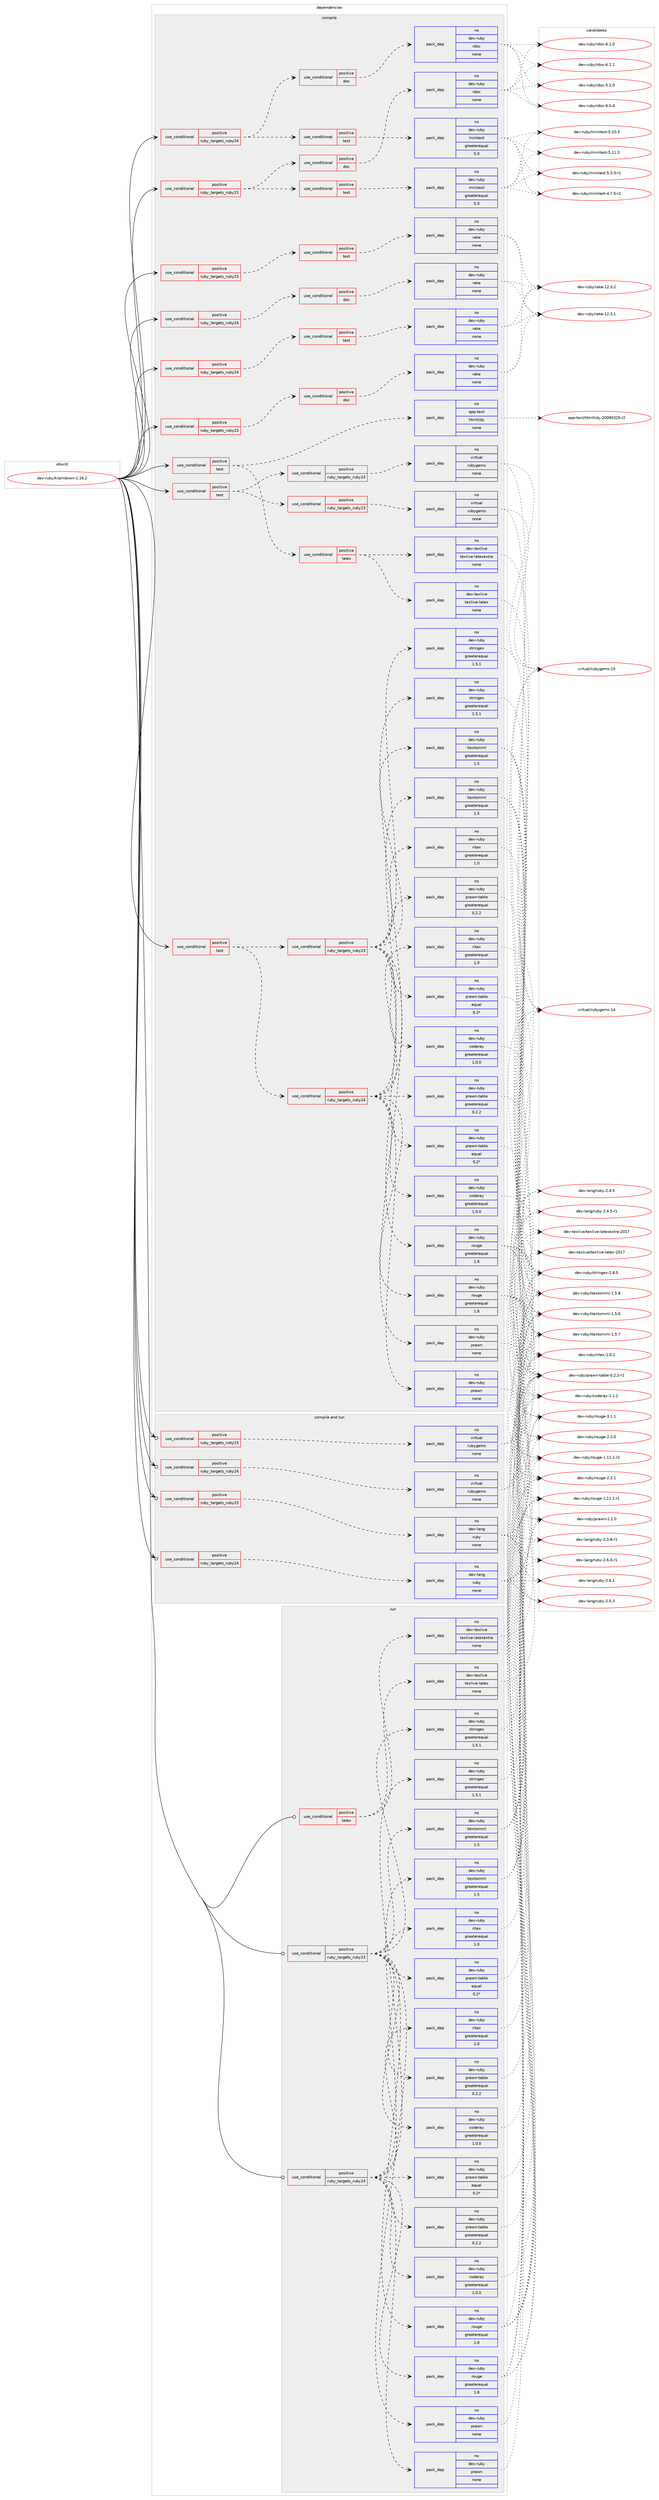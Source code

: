 digraph prolog {

# *************
# Graph options
# *************

newrank=true;
concentrate=true;
compound=true;
graph [rankdir=LR,fontname=Helvetica,fontsize=10,ranksep=1.5];#, ranksep=2.5, nodesep=0.2];
edge  [arrowhead=vee];
node  [fontname=Helvetica,fontsize=10];

# **********
# The ebuild
# **********

subgraph cluster_leftcol {
color=gray;
rank=same;
label=<<i>ebuild</i>>;
id [label="dev-ruby/kramdown-1.16.2", color=red, width=4, href="../dev-ruby/kramdown-1.16.2.svg"];
}

# ****************
# The dependencies
# ****************

subgraph cluster_midcol {
color=gray;
label=<<i>dependencies</i>>;
subgraph cluster_compile {
fillcolor="#eeeeee";
style=filled;
label=<<i>compile</i>>;
subgraph cond403814 {
dependency1501052 [label=<<TABLE BORDER="0" CELLBORDER="1" CELLSPACING="0" CELLPADDING="4"><TR><TD ROWSPAN="3" CELLPADDING="10">use_conditional</TD></TR><TR><TD>positive</TD></TR><TR><TD>ruby_targets_ruby23</TD></TR></TABLE>>, shape=none, color=red];
subgraph cond403815 {
dependency1501053 [label=<<TABLE BORDER="0" CELLBORDER="1" CELLSPACING="0" CELLPADDING="4"><TR><TD ROWSPAN="3" CELLPADDING="10">use_conditional</TD></TR><TR><TD>positive</TD></TR><TR><TD>doc</TD></TR></TABLE>>, shape=none, color=red];
subgraph pack1073777 {
dependency1501054 [label=<<TABLE BORDER="0" CELLBORDER="1" CELLSPACING="0" CELLPADDING="4" WIDTH="220"><TR><TD ROWSPAN="6" CELLPADDING="30">pack_dep</TD></TR><TR><TD WIDTH="110">no</TD></TR><TR><TD>dev-ruby</TD></TR><TR><TD>rake</TD></TR><TR><TD>none</TD></TR><TR><TD></TD></TR></TABLE>>, shape=none, color=blue];
}
dependency1501053:e -> dependency1501054:w [weight=20,style="dashed",arrowhead="vee"];
}
dependency1501052:e -> dependency1501053:w [weight=20,style="dashed",arrowhead="vee"];
}
id:e -> dependency1501052:w [weight=20,style="solid",arrowhead="vee"];
subgraph cond403816 {
dependency1501055 [label=<<TABLE BORDER="0" CELLBORDER="1" CELLSPACING="0" CELLPADDING="4"><TR><TD ROWSPAN="3" CELLPADDING="10">use_conditional</TD></TR><TR><TD>positive</TD></TR><TR><TD>ruby_targets_ruby23</TD></TR></TABLE>>, shape=none, color=red];
subgraph cond403817 {
dependency1501056 [label=<<TABLE BORDER="0" CELLBORDER="1" CELLSPACING="0" CELLPADDING="4"><TR><TD ROWSPAN="3" CELLPADDING="10">use_conditional</TD></TR><TR><TD>positive</TD></TR><TR><TD>doc</TD></TR></TABLE>>, shape=none, color=red];
subgraph pack1073778 {
dependency1501057 [label=<<TABLE BORDER="0" CELLBORDER="1" CELLSPACING="0" CELLPADDING="4" WIDTH="220"><TR><TD ROWSPAN="6" CELLPADDING="30">pack_dep</TD></TR><TR><TD WIDTH="110">no</TD></TR><TR><TD>dev-ruby</TD></TR><TR><TD>rdoc</TD></TR><TR><TD>none</TD></TR><TR><TD></TD></TR></TABLE>>, shape=none, color=blue];
}
dependency1501056:e -> dependency1501057:w [weight=20,style="dashed",arrowhead="vee"];
}
dependency1501055:e -> dependency1501056:w [weight=20,style="dashed",arrowhead="vee"];
subgraph cond403818 {
dependency1501058 [label=<<TABLE BORDER="0" CELLBORDER="1" CELLSPACING="0" CELLPADDING="4"><TR><TD ROWSPAN="3" CELLPADDING="10">use_conditional</TD></TR><TR><TD>positive</TD></TR><TR><TD>test</TD></TR></TABLE>>, shape=none, color=red];
subgraph pack1073779 {
dependency1501059 [label=<<TABLE BORDER="0" CELLBORDER="1" CELLSPACING="0" CELLPADDING="4" WIDTH="220"><TR><TD ROWSPAN="6" CELLPADDING="30">pack_dep</TD></TR><TR><TD WIDTH="110">no</TD></TR><TR><TD>dev-ruby</TD></TR><TR><TD>minitest</TD></TR><TR><TD>greaterequal</TD></TR><TR><TD>5.0</TD></TR></TABLE>>, shape=none, color=blue];
}
dependency1501058:e -> dependency1501059:w [weight=20,style="dashed",arrowhead="vee"];
}
dependency1501055:e -> dependency1501058:w [weight=20,style="dashed",arrowhead="vee"];
}
id:e -> dependency1501055:w [weight=20,style="solid",arrowhead="vee"];
subgraph cond403819 {
dependency1501060 [label=<<TABLE BORDER="0" CELLBORDER="1" CELLSPACING="0" CELLPADDING="4"><TR><TD ROWSPAN="3" CELLPADDING="10">use_conditional</TD></TR><TR><TD>positive</TD></TR><TR><TD>ruby_targets_ruby23</TD></TR></TABLE>>, shape=none, color=red];
subgraph cond403820 {
dependency1501061 [label=<<TABLE BORDER="0" CELLBORDER="1" CELLSPACING="0" CELLPADDING="4"><TR><TD ROWSPAN="3" CELLPADDING="10">use_conditional</TD></TR><TR><TD>positive</TD></TR><TR><TD>test</TD></TR></TABLE>>, shape=none, color=red];
subgraph pack1073780 {
dependency1501062 [label=<<TABLE BORDER="0" CELLBORDER="1" CELLSPACING="0" CELLPADDING="4" WIDTH="220"><TR><TD ROWSPAN="6" CELLPADDING="30">pack_dep</TD></TR><TR><TD WIDTH="110">no</TD></TR><TR><TD>dev-ruby</TD></TR><TR><TD>rake</TD></TR><TR><TD>none</TD></TR><TR><TD></TD></TR></TABLE>>, shape=none, color=blue];
}
dependency1501061:e -> dependency1501062:w [weight=20,style="dashed",arrowhead="vee"];
}
dependency1501060:e -> dependency1501061:w [weight=20,style="dashed",arrowhead="vee"];
}
id:e -> dependency1501060:w [weight=20,style="solid",arrowhead="vee"];
subgraph cond403821 {
dependency1501063 [label=<<TABLE BORDER="0" CELLBORDER="1" CELLSPACING="0" CELLPADDING="4"><TR><TD ROWSPAN="3" CELLPADDING="10">use_conditional</TD></TR><TR><TD>positive</TD></TR><TR><TD>ruby_targets_ruby24</TD></TR></TABLE>>, shape=none, color=red];
subgraph cond403822 {
dependency1501064 [label=<<TABLE BORDER="0" CELLBORDER="1" CELLSPACING="0" CELLPADDING="4"><TR><TD ROWSPAN="3" CELLPADDING="10">use_conditional</TD></TR><TR><TD>positive</TD></TR><TR><TD>doc</TD></TR></TABLE>>, shape=none, color=red];
subgraph pack1073781 {
dependency1501065 [label=<<TABLE BORDER="0" CELLBORDER="1" CELLSPACING="0" CELLPADDING="4" WIDTH="220"><TR><TD ROWSPAN="6" CELLPADDING="30">pack_dep</TD></TR><TR><TD WIDTH="110">no</TD></TR><TR><TD>dev-ruby</TD></TR><TR><TD>rake</TD></TR><TR><TD>none</TD></TR><TR><TD></TD></TR></TABLE>>, shape=none, color=blue];
}
dependency1501064:e -> dependency1501065:w [weight=20,style="dashed",arrowhead="vee"];
}
dependency1501063:e -> dependency1501064:w [weight=20,style="dashed",arrowhead="vee"];
}
id:e -> dependency1501063:w [weight=20,style="solid",arrowhead="vee"];
subgraph cond403823 {
dependency1501066 [label=<<TABLE BORDER="0" CELLBORDER="1" CELLSPACING="0" CELLPADDING="4"><TR><TD ROWSPAN="3" CELLPADDING="10">use_conditional</TD></TR><TR><TD>positive</TD></TR><TR><TD>ruby_targets_ruby24</TD></TR></TABLE>>, shape=none, color=red];
subgraph cond403824 {
dependency1501067 [label=<<TABLE BORDER="0" CELLBORDER="1" CELLSPACING="0" CELLPADDING="4"><TR><TD ROWSPAN="3" CELLPADDING="10">use_conditional</TD></TR><TR><TD>positive</TD></TR><TR><TD>doc</TD></TR></TABLE>>, shape=none, color=red];
subgraph pack1073782 {
dependency1501068 [label=<<TABLE BORDER="0" CELLBORDER="1" CELLSPACING="0" CELLPADDING="4" WIDTH="220"><TR><TD ROWSPAN="6" CELLPADDING="30">pack_dep</TD></TR><TR><TD WIDTH="110">no</TD></TR><TR><TD>dev-ruby</TD></TR><TR><TD>rdoc</TD></TR><TR><TD>none</TD></TR><TR><TD></TD></TR></TABLE>>, shape=none, color=blue];
}
dependency1501067:e -> dependency1501068:w [weight=20,style="dashed",arrowhead="vee"];
}
dependency1501066:e -> dependency1501067:w [weight=20,style="dashed",arrowhead="vee"];
subgraph cond403825 {
dependency1501069 [label=<<TABLE BORDER="0" CELLBORDER="1" CELLSPACING="0" CELLPADDING="4"><TR><TD ROWSPAN="3" CELLPADDING="10">use_conditional</TD></TR><TR><TD>positive</TD></TR><TR><TD>test</TD></TR></TABLE>>, shape=none, color=red];
subgraph pack1073783 {
dependency1501070 [label=<<TABLE BORDER="0" CELLBORDER="1" CELLSPACING="0" CELLPADDING="4" WIDTH="220"><TR><TD ROWSPAN="6" CELLPADDING="30">pack_dep</TD></TR><TR><TD WIDTH="110">no</TD></TR><TR><TD>dev-ruby</TD></TR><TR><TD>minitest</TD></TR><TR><TD>greaterequal</TD></TR><TR><TD>5.0</TD></TR></TABLE>>, shape=none, color=blue];
}
dependency1501069:e -> dependency1501070:w [weight=20,style="dashed",arrowhead="vee"];
}
dependency1501066:e -> dependency1501069:w [weight=20,style="dashed",arrowhead="vee"];
}
id:e -> dependency1501066:w [weight=20,style="solid",arrowhead="vee"];
subgraph cond403826 {
dependency1501071 [label=<<TABLE BORDER="0" CELLBORDER="1" CELLSPACING="0" CELLPADDING="4"><TR><TD ROWSPAN="3" CELLPADDING="10">use_conditional</TD></TR><TR><TD>positive</TD></TR><TR><TD>ruby_targets_ruby24</TD></TR></TABLE>>, shape=none, color=red];
subgraph cond403827 {
dependency1501072 [label=<<TABLE BORDER="0" CELLBORDER="1" CELLSPACING="0" CELLPADDING="4"><TR><TD ROWSPAN="3" CELLPADDING="10">use_conditional</TD></TR><TR><TD>positive</TD></TR><TR><TD>test</TD></TR></TABLE>>, shape=none, color=red];
subgraph pack1073784 {
dependency1501073 [label=<<TABLE BORDER="0" CELLBORDER="1" CELLSPACING="0" CELLPADDING="4" WIDTH="220"><TR><TD ROWSPAN="6" CELLPADDING="30">pack_dep</TD></TR><TR><TD WIDTH="110">no</TD></TR><TR><TD>dev-ruby</TD></TR><TR><TD>rake</TD></TR><TR><TD>none</TD></TR><TR><TD></TD></TR></TABLE>>, shape=none, color=blue];
}
dependency1501072:e -> dependency1501073:w [weight=20,style="dashed",arrowhead="vee"];
}
dependency1501071:e -> dependency1501072:w [weight=20,style="dashed",arrowhead="vee"];
}
id:e -> dependency1501071:w [weight=20,style="solid",arrowhead="vee"];
subgraph cond403828 {
dependency1501074 [label=<<TABLE BORDER="0" CELLBORDER="1" CELLSPACING="0" CELLPADDING="4"><TR><TD ROWSPAN="3" CELLPADDING="10">use_conditional</TD></TR><TR><TD>positive</TD></TR><TR><TD>test</TD></TR></TABLE>>, shape=none, color=red];
subgraph cond403829 {
dependency1501075 [label=<<TABLE BORDER="0" CELLBORDER="1" CELLSPACING="0" CELLPADDING="4"><TR><TD ROWSPAN="3" CELLPADDING="10">use_conditional</TD></TR><TR><TD>positive</TD></TR><TR><TD>latex</TD></TR></TABLE>>, shape=none, color=red];
subgraph pack1073785 {
dependency1501076 [label=<<TABLE BORDER="0" CELLBORDER="1" CELLSPACING="0" CELLPADDING="4" WIDTH="220"><TR><TD ROWSPAN="6" CELLPADDING="30">pack_dep</TD></TR><TR><TD WIDTH="110">no</TD></TR><TR><TD>dev-texlive</TD></TR><TR><TD>texlive-latex</TD></TR><TR><TD>none</TD></TR><TR><TD></TD></TR></TABLE>>, shape=none, color=blue];
}
dependency1501075:e -> dependency1501076:w [weight=20,style="dashed",arrowhead="vee"];
subgraph pack1073786 {
dependency1501077 [label=<<TABLE BORDER="0" CELLBORDER="1" CELLSPACING="0" CELLPADDING="4" WIDTH="220"><TR><TD ROWSPAN="6" CELLPADDING="30">pack_dep</TD></TR><TR><TD WIDTH="110">no</TD></TR><TR><TD>dev-texlive</TD></TR><TR><TD>texlive-latexextra</TD></TR><TR><TD>none</TD></TR><TR><TD></TD></TR></TABLE>>, shape=none, color=blue];
}
dependency1501075:e -> dependency1501077:w [weight=20,style="dashed",arrowhead="vee"];
}
dependency1501074:e -> dependency1501075:w [weight=20,style="dashed",arrowhead="vee"];
subgraph pack1073787 {
dependency1501078 [label=<<TABLE BORDER="0" CELLBORDER="1" CELLSPACING="0" CELLPADDING="4" WIDTH="220"><TR><TD ROWSPAN="6" CELLPADDING="30">pack_dep</TD></TR><TR><TD WIDTH="110">no</TD></TR><TR><TD>app-text</TD></TR><TR><TD>htmltidy</TD></TR><TR><TD>none</TD></TR><TR><TD></TD></TR></TABLE>>, shape=none, color=blue];
}
dependency1501074:e -> dependency1501078:w [weight=20,style="dashed",arrowhead="vee"];
}
id:e -> dependency1501074:w [weight=20,style="solid",arrowhead="vee"];
subgraph cond403830 {
dependency1501079 [label=<<TABLE BORDER="0" CELLBORDER="1" CELLSPACING="0" CELLPADDING="4"><TR><TD ROWSPAN="3" CELLPADDING="10">use_conditional</TD></TR><TR><TD>positive</TD></TR><TR><TD>test</TD></TR></TABLE>>, shape=none, color=red];
subgraph cond403831 {
dependency1501080 [label=<<TABLE BORDER="0" CELLBORDER="1" CELLSPACING="0" CELLPADDING="4"><TR><TD ROWSPAN="3" CELLPADDING="10">use_conditional</TD></TR><TR><TD>positive</TD></TR><TR><TD>ruby_targets_ruby23</TD></TR></TABLE>>, shape=none, color=red];
subgraph pack1073788 {
dependency1501081 [label=<<TABLE BORDER="0" CELLBORDER="1" CELLSPACING="0" CELLPADDING="4" WIDTH="220"><TR><TD ROWSPAN="6" CELLPADDING="30">pack_dep</TD></TR><TR><TD WIDTH="110">no</TD></TR><TR><TD>dev-ruby</TD></TR><TR><TD>prawn</TD></TR><TR><TD>none</TD></TR><TR><TD></TD></TR></TABLE>>, shape=none, color=blue];
}
dependency1501080:e -> dependency1501081:w [weight=20,style="dashed",arrowhead="vee"];
subgraph pack1073789 {
dependency1501082 [label=<<TABLE BORDER="0" CELLBORDER="1" CELLSPACING="0" CELLPADDING="4" WIDTH="220"><TR><TD ROWSPAN="6" CELLPADDING="30">pack_dep</TD></TR><TR><TD WIDTH="110">no</TD></TR><TR><TD>dev-ruby</TD></TR><TR><TD>prawn-table</TD></TR><TR><TD>greaterequal</TD></TR><TR><TD>0.2.2</TD></TR></TABLE>>, shape=none, color=blue];
}
dependency1501080:e -> dependency1501082:w [weight=20,style="dashed",arrowhead="vee"];
subgraph pack1073790 {
dependency1501083 [label=<<TABLE BORDER="0" CELLBORDER="1" CELLSPACING="0" CELLPADDING="4" WIDTH="220"><TR><TD ROWSPAN="6" CELLPADDING="30">pack_dep</TD></TR><TR><TD WIDTH="110">no</TD></TR><TR><TD>dev-ruby</TD></TR><TR><TD>prawn-table</TD></TR><TR><TD>equal</TD></TR><TR><TD>0.2*</TD></TR></TABLE>>, shape=none, color=blue];
}
dependency1501080:e -> dependency1501083:w [weight=20,style="dashed",arrowhead="vee"];
subgraph pack1073791 {
dependency1501084 [label=<<TABLE BORDER="0" CELLBORDER="1" CELLSPACING="0" CELLPADDING="4" WIDTH="220"><TR><TD ROWSPAN="6" CELLPADDING="30">pack_dep</TD></TR><TR><TD WIDTH="110">no</TD></TR><TR><TD>dev-ruby</TD></TR><TR><TD>rouge</TD></TR><TR><TD>greaterequal</TD></TR><TR><TD>1.8</TD></TR></TABLE>>, shape=none, color=blue];
}
dependency1501080:e -> dependency1501084:w [weight=20,style="dashed",arrowhead="vee"];
subgraph pack1073792 {
dependency1501085 [label=<<TABLE BORDER="0" CELLBORDER="1" CELLSPACING="0" CELLPADDING="4" WIDTH="220"><TR><TD ROWSPAN="6" CELLPADDING="30">pack_dep</TD></TR><TR><TD WIDTH="110">no</TD></TR><TR><TD>dev-ruby</TD></TR><TR><TD>itextomml</TD></TR><TR><TD>greaterequal</TD></TR><TR><TD>1.5</TD></TR></TABLE>>, shape=none, color=blue];
}
dependency1501080:e -> dependency1501085:w [weight=20,style="dashed",arrowhead="vee"];
subgraph pack1073793 {
dependency1501086 [label=<<TABLE BORDER="0" CELLBORDER="1" CELLSPACING="0" CELLPADDING="4" WIDTH="220"><TR><TD ROWSPAN="6" CELLPADDING="30">pack_dep</TD></TR><TR><TD WIDTH="110">no</TD></TR><TR><TD>dev-ruby</TD></TR><TR><TD>coderay</TD></TR><TR><TD>greaterequal</TD></TR><TR><TD>1.0.0</TD></TR></TABLE>>, shape=none, color=blue];
}
dependency1501080:e -> dependency1501086:w [weight=20,style="dashed",arrowhead="vee"];
subgraph pack1073794 {
dependency1501087 [label=<<TABLE BORDER="0" CELLBORDER="1" CELLSPACING="0" CELLPADDING="4" WIDTH="220"><TR><TD ROWSPAN="6" CELLPADDING="30">pack_dep</TD></TR><TR><TD WIDTH="110">no</TD></TR><TR><TD>dev-ruby</TD></TR><TR><TD>ritex</TD></TR><TR><TD>greaterequal</TD></TR><TR><TD>1.0</TD></TR></TABLE>>, shape=none, color=blue];
}
dependency1501080:e -> dependency1501087:w [weight=20,style="dashed",arrowhead="vee"];
subgraph pack1073795 {
dependency1501088 [label=<<TABLE BORDER="0" CELLBORDER="1" CELLSPACING="0" CELLPADDING="4" WIDTH="220"><TR><TD ROWSPAN="6" CELLPADDING="30">pack_dep</TD></TR><TR><TD WIDTH="110">no</TD></TR><TR><TD>dev-ruby</TD></TR><TR><TD>stringex</TD></TR><TR><TD>greaterequal</TD></TR><TR><TD>1.5.1</TD></TR></TABLE>>, shape=none, color=blue];
}
dependency1501080:e -> dependency1501088:w [weight=20,style="dashed",arrowhead="vee"];
}
dependency1501079:e -> dependency1501080:w [weight=20,style="dashed",arrowhead="vee"];
subgraph cond403832 {
dependency1501089 [label=<<TABLE BORDER="0" CELLBORDER="1" CELLSPACING="0" CELLPADDING="4"><TR><TD ROWSPAN="3" CELLPADDING="10">use_conditional</TD></TR><TR><TD>positive</TD></TR><TR><TD>ruby_targets_ruby24</TD></TR></TABLE>>, shape=none, color=red];
subgraph pack1073796 {
dependency1501090 [label=<<TABLE BORDER="0" CELLBORDER="1" CELLSPACING="0" CELLPADDING="4" WIDTH="220"><TR><TD ROWSPAN="6" CELLPADDING="30">pack_dep</TD></TR><TR><TD WIDTH="110">no</TD></TR><TR><TD>dev-ruby</TD></TR><TR><TD>prawn</TD></TR><TR><TD>none</TD></TR><TR><TD></TD></TR></TABLE>>, shape=none, color=blue];
}
dependency1501089:e -> dependency1501090:w [weight=20,style="dashed",arrowhead="vee"];
subgraph pack1073797 {
dependency1501091 [label=<<TABLE BORDER="0" CELLBORDER="1" CELLSPACING="0" CELLPADDING="4" WIDTH="220"><TR><TD ROWSPAN="6" CELLPADDING="30">pack_dep</TD></TR><TR><TD WIDTH="110">no</TD></TR><TR><TD>dev-ruby</TD></TR><TR><TD>prawn-table</TD></TR><TR><TD>greaterequal</TD></TR><TR><TD>0.2.2</TD></TR></TABLE>>, shape=none, color=blue];
}
dependency1501089:e -> dependency1501091:w [weight=20,style="dashed",arrowhead="vee"];
subgraph pack1073798 {
dependency1501092 [label=<<TABLE BORDER="0" CELLBORDER="1" CELLSPACING="0" CELLPADDING="4" WIDTH="220"><TR><TD ROWSPAN="6" CELLPADDING="30">pack_dep</TD></TR><TR><TD WIDTH="110">no</TD></TR><TR><TD>dev-ruby</TD></TR><TR><TD>prawn-table</TD></TR><TR><TD>equal</TD></TR><TR><TD>0.2*</TD></TR></TABLE>>, shape=none, color=blue];
}
dependency1501089:e -> dependency1501092:w [weight=20,style="dashed",arrowhead="vee"];
subgraph pack1073799 {
dependency1501093 [label=<<TABLE BORDER="0" CELLBORDER="1" CELLSPACING="0" CELLPADDING="4" WIDTH="220"><TR><TD ROWSPAN="6" CELLPADDING="30">pack_dep</TD></TR><TR><TD WIDTH="110">no</TD></TR><TR><TD>dev-ruby</TD></TR><TR><TD>rouge</TD></TR><TR><TD>greaterequal</TD></TR><TR><TD>1.8</TD></TR></TABLE>>, shape=none, color=blue];
}
dependency1501089:e -> dependency1501093:w [weight=20,style="dashed",arrowhead="vee"];
subgraph pack1073800 {
dependency1501094 [label=<<TABLE BORDER="0" CELLBORDER="1" CELLSPACING="0" CELLPADDING="4" WIDTH="220"><TR><TD ROWSPAN="6" CELLPADDING="30">pack_dep</TD></TR><TR><TD WIDTH="110">no</TD></TR><TR><TD>dev-ruby</TD></TR><TR><TD>itextomml</TD></TR><TR><TD>greaterequal</TD></TR><TR><TD>1.5</TD></TR></TABLE>>, shape=none, color=blue];
}
dependency1501089:e -> dependency1501094:w [weight=20,style="dashed",arrowhead="vee"];
subgraph pack1073801 {
dependency1501095 [label=<<TABLE BORDER="0" CELLBORDER="1" CELLSPACING="0" CELLPADDING="4" WIDTH="220"><TR><TD ROWSPAN="6" CELLPADDING="30">pack_dep</TD></TR><TR><TD WIDTH="110">no</TD></TR><TR><TD>dev-ruby</TD></TR><TR><TD>coderay</TD></TR><TR><TD>greaterequal</TD></TR><TR><TD>1.0.0</TD></TR></TABLE>>, shape=none, color=blue];
}
dependency1501089:e -> dependency1501095:w [weight=20,style="dashed",arrowhead="vee"];
subgraph pack1073802 {
dependency1501096 [label=<<TABLE BORDER="0" CELLBORDER="1" CELLSPACING="0" CELLPADDING="4" WIDTH="220"><TR><TD ROWSPAN="6" CELLPADDING="30">pack_dep</TD></TR><TR><TD WIDTH="110">no</TD></TR><TR><TD>dev-ruby</TD></TR><TR><TD>ritex</TD></TR><TR><TD>greaterequal</TD></TR><TR><TD>1.0</TD></TR></TABLE>>, shape=none, color=blue];
}
dependency1501089:e -> dependency1501096:w [weight=20,style="dashed",arrowhead="vee"];
subgraph pack1073803 {
dependency1501097 [label=<<TABLE BORDER="0" CELLBORDER="1" CELLSPACING="0" CELLPADDING="4" WIDTH="220"><TR><TD ROWSPAN="6" CELLPADDING="30">pack_dep</TD></TR><TR><TD WIDTH="110">no</TD></TR><TR><TD>dev-ruby</TD></TR><TR><TD>stringex</TD></TR><TR><TD>greaterequal</TD></TR><TR><TD>1.5.1</TD></TR></TABLE>>, shape=none, color=blue];
}
dependency1501089:e -> dependency1501097:w [weight=20,style="dashed",arrowhead="vee"];
}
dependency1501079:e -> dependency1501089:w [weight=20,style="dashed",arrowhead="vee"];
}
id:e -> dependency1501079:w [weight=20,style="solid",arrowhead="vee"];
subgraph cond403833 {
dependency1501098 [label=<<TABLE BORDER="0" CELLBORDER="1" CELLSPACING="0" CELLPADDING="4"><TR><TD ROWSPAN="3" CELLPADDING="10">use_conditional</TD></TR><TR><TD>positive</TD></TR><TR><TD>test</TD></TR></TABLE>>, shape=none, color=red];
subgraph cond403834 {
dependency1501099 [label=<<TABLE BORDER="0" CELLBORDER="1" CELLSPACING="0" CELLPADDING="4"><TR><TD ROWSPAN="3" CELLPADDING="10">use_conditional</TD></TR><TR><TD>positive</TD></TR><TR><TD>ruby_targets_ruby23</TD></TR></TABLE>>, shape=none, color=red];
subgraph pack1073804 {
dependency1501100 [label=<<TABLE BORDER="0" CELLBORDER="1" CELLSPACING="0" CELLPADDING="4" WIDTH="220"><TR><TD ROWSPAN="6" CELLPADDING="30">pack_dep</TD></TR><TR><TD WIDTH="110">no</TD></TR><TR><TD>virtual</TD></TR><TR><TD>rubygems</TD></TR><TR><TD>none</TD></TR><TR><TD></TD></TR></TABLE>>, shape=none, color=blue];
}
dependency1501099:e -> dependency1501100:w [weight=20,style="dashed",arrowhead="vee"];
}
dependency1501098:e -> dependency1501099:w [weight=20,style="dashed",arrowhead="vee"];
subgraph cond403835 {
dependency1501101 [label=<<TABLE BORDER="0" CELLBORDER="1" CELLSPACING="0" CELLPADDING="4"><TR><TD ROWSPAN="3" CELLPADDING="10">use_conditional</TD></TR><TR><TD>positive</TD></TR><TR><TD>ruby_targets_ruby24</TD></TR></TABLE>>, shape=none, color=red];
subgraph pack1073805 {
dependency1501102 [label=<<TABLE BORDER="0" CELLBORDER="1" CELLSPACING="0" CELLPADDING="4" WIDTH="220"><TR><TD ROWSPAN="6" CELLPADDING="30">pack_dep</TD></TR><TR><TD WIDTH="110">no</TD></TR><TR><TD>virtual</TD></TR><TR><TD>rubygems</TD></TR><TR><TD>none</TD></TR><TR><TD></TD></TR></TABLE>>, shape=none, color=blue];
}
dependency1501101:e -> dependency1501102:w [weight=20,style="dashed",arrowhead="vee"];
}
dependency1501098:e -> dependency1501101:w [weight=20,style="dashed",arrowhead="vee"];
}
id:e -> dependency1501098:w [weight=20,style="solid",arrowhead="vee"];
}
subgraph cluster_compileandrun {
fillcolor="#eeeeee";
style=filled;
label=<<i>compile and run</i>>;
subgraph cond403836 {
dependency1501103 [label=<<TABLE BORDER="0" CELLBORDER="1" CELLSPACING="0" CELLPADDING="4"><TR><TD ROWSPAN="3" CELLPADDING="10">use_conditional</TD></TR><TR><TD>positive</TD></TR><TR><TD>ruby_targets_ruby23</TD></TR></TABLE>>, shape=none, color=red];
subgraph pack1073806 {
dependency1501104 [label=<<TABLE BORDER="0" CELLBORDER="1" CELLSPACING="0" CELLPADDING="4" WIDTH="220"><TR><TD ROWSPAN="6" CELLPADDING="30">pack_dep</TD></TR><TR><TD WIDTH="110">no</TD></TR><TR><TD>dev-lang</TD></TR><TR><TD>ruby</TD></TR><TR><TD>none</TD></TR><TR><TD></TD></TR></TABLE>>, shape=none, color=blue];
}
dependency1501103:e -> dependency1501104:w [weight=20,style="dashed",arrowhead="vee"];
}
id:e -> dependency1501103:w [weight=20,style="solid",arrowhead="odotvee"];
subgraph cond403837 {
dependency1501105 [label=<<TABLE BORDER="0" CELLBORDER="1" CELLSPACING="0" CELLPADDING="4"><TR><TD ROWSPAN="3" CELLPADDING="10">use_conditional</TD></TR><TR><TD>positive</TD></TR><TR><TD>ruby_targets_ruby23</TD></TR></TABLE>>, shape=none, color=red];
subgraph pack1073807 {
dependency1501106 [label=<<TABLE BORDER="0" CELLBORDER="1" CELLSPACING="0" CELLPADDING="4" WIDTH="220"><TR><TD ROWSPAN="6" CELLPADDING="30">pack_dep</TD></TR><TR><TD WIDTH="110">no</TD></TR><TR><TD>virtual</TD></TR><TR><TD>rubygems</TD></TR><TR><TD>none</TD></TR><TR><TD></TD></TR></TABLE>>, shape=none, color=blue];
}
dependency1501105:e -> dependency1501106:w [weight=20,style="dashed",arrowhead="vee"];
}
id:e -> dependency1501105:w [weight=20,style="solid",arrowhead="odotvee"];
subgraph cond403838 {
dependency1501107 [label=<<TABLE BORDER="0" CELLBORDER="1" CELLSPACING="0" CELLPADDING="4"><TR><TD ROWSPAN="3" CELLPADDING="10">use_conditional</TD></TR><TR><TD>positive</TD></TR><TR><TD>ruby_targets_ruby24</TD></TR></TABLE>>, shape=none, color=red];
subgraph pack1073808 {
dependency1501108 [label=<<TABLE BORDER="0" CELLBORDER="1" CELLSPACING="0" CELLPADDING="4" WIDTH="220"><TR><TD ROWSPAN="6" CELLPADDING="30">pack_dep</TD></TR><TR><TD WIDTH="110">no</TD></TR><TR><TD>dev-lang</TD></TR><TR><TD>ruby</TD></TR><TR><TD>none</TD></TR><TR><TD></TD></TR></TABLE>>, shape=none, color=blue];
}
dependency1501107:e -> dependency1501108:w [weight=20,style="dashed",arrowhead="vee"];
}
id:e -> dependency1501107:w [weight=20,style="solid",arrowhead="odotvee"];
subgraph cond403839 {
dependency1501109 [label=<<TABLE BORDER="0" CELLBORDER="1" CELLSPACING="0" CELLPADDING="4"><TR><TD ROWSPAN="3" CELLPADDING="10">use_conditional</TD></TR><TR><TD>positive</TD></TR><TR><TD>ruby_targets_ruby24</TD></TR></TABLE>>, shape=none, color=red];
subgraph pack1073809 {
dependency1501110 [label=<<TABLE BORDER="0" CELLBORDER="1" CELLSPACING="0" CELLPADDING="4" WIDTH="220"><TR><TD ROWSPAN="6" CELLPADDING="30">pack_dep</TD></TR><TR><TD WIDTH="110">no</TD></TR><TR><TD>virtual</TD></TR><TR><TD>rubygems</TD></TR><TR><TD>none</TD></TR><TR><TD></TD></TR></TABLE>>, shape=none, color=blue];
}
dependency1501109:e -> dependency1501110:w [weight=20,style="dashed",arrowhead="vee"];
}
id:e -> dependency1501109:w [weight=20,style="solid",arrowhead="odotvee"];
}
subgraph cluster_run {
fillcolor="#eeeeee";
style=filled;
label=<<i>run</i>>;
subgraph cond403840 {
dependency1501111 [label=<<TABLE BORDER="0" CELLBORDER="1" CELLSPACING="0" CELLPADDING="4"><TR><TD ROWSPAN="3" CELLPADDING="10">use_conditional</TD></TR><TR><TD>positive</TD></TR><TR><TD>latex</TD></TR></TABLE>>, shape=none, color=red];
subgraph pack1073810 {
dependency1501112 [label=<<TABLE BORDER="0" CELLBORDER="1" CELLSPACING="0" CELLPADDING="4" WIDTH="220"><TR><TD ROWSPAN="6" CELLPADDING="30">pack_dep</TD></TR><TR><TD WIDTH="110">no</TD></TR><TR><TD>dev-texlive</TD></TR><TR><TD>texlive-latex</TD></TR><TR><TD>none</TD></TR><TR><TD></TD></TR></TABLE>>, shape=none, color=blue];
}
dependency1501111:e -> dependency1501112:w [weight=20,style="dashed",arrowhead="vee"];
subgraph pack1073811 {
dependency1501113 [label=<<TABLE BORDER="0" CELLBORDER="1" CELLSPACING="0" CELLPADDING="4" WIDTH="220"><TR><TD ROWSPAN="6" CELLPADDING="30">pack_dep</TD></TR><TR><TD WIDTH="110">no</TD></TR><TR><TD>dev-texlive</TD></TR><TR><TD>texlive-latexextra</TD></TR><TR><TD>none</TD></TR><TR><TD></TD></TR></TABLE>>, shape=none, color=blue];
}
dependency1501111:e -> dependency1501113:w [weight=20,style="dashed",arrowhead="vee"];
}
id:e -> dependency1501111:w [weight=20,style="solid",arrowhead="odot"];
subgraph cond403841 {
dependency1501114 [label=<<TABLE BORDER="0" CELLBORDER="1" CELLSPACING="0" CELLPADDING="4"><TR><TD ROWSPAN="3" CELLPADDING="10">use_conditional</TD></TR><TR><TD>positive</TD></TR><TR><TD>ruby_targets_ruby23</TD></TR></TABLE>>, shape=none, color=red];
subgraph pack1073812 {
dependency1501115 [label=<<TABLE BORDER="0" CELLBORDER="1" CELLSPACING="0" CELLPADDING="4" WIDTH="220"><TR><TD ROWSPAN="6" CELLPADDING="30">pack_dep</TD></TR><TR><TD WIDTH="110">no</TD></TR><TR><TD>dev-ruby</TD></TR><TR><TD>prawn</TD></TR><TR><TD>none</TD></TR><TR><TD></TD></TR></TABLE>>, shape=none, color=blue];
}
dependency1501114:e -> dependency1501115:w [weight=20,style="dashed",arrowhead="vee"];
subgraph pack1073813 {
dependency1501116 [label=<<TABLE BORDER="0" CELLBORDER="1" CELLSPACING="0" CELLPADDING="4" WIDTH="220"><TR><TD ROWSPAN="6" CELLPADDING="30">pack_dep</TD></TR><TR><TD WIDTH="110">no</TD></TR><TR><TD>dev-ruby</TD></TR><TR><TD>prawn-table</TD></TR><TR><TD>greaterequal</TD></TR><TR><TD>0.2.2</TD></TR></TABLE>>, shape=none, color=blue];
}
dependency1501114:e -> dependency1501116:w [weight=20,style="dashed",arrowhead="vee"];
subgraph pack1073814 {
dependency1501117 [label=<<TABLE BORDER="0" CELLBORDER="1" CELLSPACING="0" CELLPADDING="4" WIDTH="220"><TR><TD ROWSPAN="6" CELLPADDING="30">pack_dep</TD></TR><TR><TD WIDTH="110">no</TD></TR><TR><TD>dev-ruby</TD></TR><TR><TD>prawn-table</TD></TR><TR><TD>equal</TD></TR><TR><TD>0.2*</TD></TR></TABLE>>, shape=none, color=blue];
}
dependency1501114:e -> dependency1501117:w [weight=20,style="dashed",arrowhead="vee"];
subgraph pack1073815 {
dependency1501118 [label=<<TABLE BORDER="0" CELLBORDER="1" CELLSPACING="0" CELLPADDING="4" WIDTH="220"><TR><TD ROWSPAN="6" CELLPADDING="30">pack_dep</TD></TR><TR><TD WIDTH="110">no</TD></TR><TR><TD>dev-ruby</TD></TR><TR><TD>rouge</TD></TR><TR><TD>greaterequal</TD></TR><TR><TD>1.8</TD></TR></TABLE>>, shape=none, color=blue];
}
dependency1501114:e -> dependency1501118:w [weight=20,style="dashed",arrowhead="vee"];
subgraph pack1073816 {
dependency1501119 [label=<<TABLE BORDER="0" CELLBORDER="1" CELLSPACING="0" CELLPADDING="4" WIDTH="220"><TR><TD ROWSPAN="6" CELLPADDING="30">pack_dep</TD></TR><TR><TD WIDTH="110">no</TD></TR><TR><TD>dev-ruby</TD></TR><TR><TD>itextomml</TD></TR><TR><TD>greaterequal</TD></TR><TR><TD>1.5</TD></TR></TABLE>>, shape=none, color=blue];
}
dependency1501114:e -> dependency1501119:w [weight=20,style="dashed",arrowhead="vee"];
subgraph pack1073817 {
dependency1501120 [label=<<TABLE BORDER="0" CELLBORDER="1" CELLSPACING="0" CELLPADDING="4" WIDTH="220"><TR><TD ROWSPAN="6" CELLPADDING="30">pack_dep</TD></TR><TR><TD WIDTH="110">no</TD></TR><TR><TD>dev-ruby</TD></TR><TR><TD>coderay</TD></TR><TR><TD>greaterequal</TD></TR><TR><TD>1.0.0</TD></TR></TABLE>>, shape=none, color=blue];
}
dependency1501114:e -> dependency1501120:w [weight=20,style="dashed",arrowhead="vee"];
subgraph pack1073818 {
dependency1501121 [label=<<TABLE BORDER="0" CELLBORDER="1" CELLSPACING="0" CELLPADDING="4" WIDTH="220"><TR><TD ROWSPAN="6" CELLPADDING="30">pack_dep</TD></TR><TR><TD WIDTH="110">no</TD></TR><TR><TD>dev-ruby</TD></TR><TR><TD>ritex</TD></TR><TR><TD>greaterequal</TD></TR><TR><TD>1.0</TD></TR></TABLE>>, shape=none, color=blue];
}
dependency1501114:e -> dependency1501121:w [weight=20,style="dashed",arrowhead="vee"];
subgraph pack1073819 {
dependency1501122 [label=<<TABLE BORDER="0" CELLBORDER="1" CELLSPACING="0" CELLPADDING="4" WIDTH="220"><TR><TD ROWSPAN="6" CELLPADDING="30">pack_dep</TD></TR><TR><TD WIDTH="110">no</TD></TR><TR><TD>dev-ruby</TD></TR><TR><TD>stringex</TD></TR><TR><TD>greaterequal</TD></TR><TR><TD>1.5.1</TD></TR></TABLE>>, shape=none, color=blue];
}
dependency1501114:e -> dependency1501122:w [weight=20,style="dashed",arrowhead="vee"];
}
id:e -> dependency1501114:w [weight=20,style="solid",arrowhead="odot"];
subgraph cond403842 {
dependency1501123 [label=<<TABLE BORDER="0" CELLBORDER="1" CELLSPACING="0" CELLPADDING="4"><TR><TD ROWSPAN="3" CELLPADDING="10">use_conditional</TD></TR><TR><TD>positive</TD></TR><TR><TD>ruby_targets_ruby24</TD></TR></TABLE>>, shape=none, color=red];
subgraph pack1073820 {
dependency1501124 [label=<<TABLE BORDER="0" CELLBORDER="1" CELLSPACING="0" CELLPADDING="4" WIDTH="220"><TR><TD ROWSPAN="6" CELLPADDING="30">pack_dep</TD></TR><TR><TD WIDTH="110">no</TD></TR><TR><TD>dev-ruby</TD></TR><TR><TD>prawn</TD></TR><TR><TD>none</TD></TR><TR><TD></TD></TR></TABLE>>, shape=none, color=blue];
}
dependency1501123:e -> dependency1501124:w [weight=20,style="dashed",arrowhead="vee"];
subgraph pack1073821 {
dependency1501125 [label=<<TABLE BORDER="0" CELLBORDER="1" CELLSPACING="0" CELLPADDING="4" WIDTH="220"><TR><TD ROWSPAN="6" CELLPADDING="30">pack_dep</TD></TR><TR><TD WIDTH="110">no</TD></TR><TR><TD>dev-ruby</TD></TR><TR><TD>prawn-table</TD></TR><TR><TD>greaterequal</TD></TR><TR><TD>0.2.2</TD></TR></TABLE>>, shape=none, color=blue];
}
dependency1501123:e -> dependency1501125:w [weight=20,style="dashed",arrowhead="vee"];
subgraph pack1073822 {
dependency1501126 [label=<<TABLE BORDER="0" CELLBORDER="1" CELLSPACING="0" CELLPADDING="4" WIDTH="220"><TR><TD ROWSPAN="6" CELLPADDING="30">pack_dep</TD></TR><TR><TD WIDTH="110">no</TD></TR><TR><TD>dev-ruby</TD></TR><TR><TD>prawn-table</TD></TR><TR><TD>equal</TD></TR><TR><TD>0.2*</TD></TR></TABLE>>, shape=none, color=blue];
}
dependency1501123:e -> dependency1501126:w [weight=20,style="dashed",arrowhead="vee"];
subgraph pack1073823 {
dependency1501127 [label=<<TABLE BORDER="0" CELLBORDER="1" CELLSPACING="0" CELLPADDING="4" WIDTH="220"><TR><TD ROWSPAN="6" CELLPADDING="30">pack_dep</TD></TR><TR><TD WIDTH="110">no</TD></TR><TR><TD>dev-ruby</TD></TR><TR><TD>rouge</TD></TR><TR><TD>greaterequal</TD></TR><TR><TD>1.8</TD></TR></TABLE>>, shape=none, color=blue];
}
dependency1501123:e -> dependency1501127:w [weight=20,style="dashed",arrowhead="vee"];
subgraph pack1073824 {
dependency1501128 [label=<<TABLE BORDER="0" CELLBORDER="1" CELLSPACING="0" CELLPADDING="4" WIDTH="220"><TR><TD ROWSPAN="6" CELLPADDING="30">pack_dep</TD></TR><TR><TD WIDTH="110">no</TD></TR><TR><TD>dev-ruby</TD></TR><TR><TD>itextomml</TD></TR><TR><TD>greaterequal</TD></TR><TR><TD>1.5</TD></TR></TABLE>>, shape=none, color=blue];
}
dependency1501123:e -> dependency1501128:w [weight=20,style="dashed",arrowhead="vee"];
subgraph pack1073825 {
dependency1501129 [label=<<TABLE BORDER="0" CELLBORDER="1" CELLSPACING="0" CELLPADDING="4" WIDTH="220"><TR><TD ROWSPAN="6" CELLPADDING="30">pack_dep</TD></TR><TR><TD WIDTH="110">no</TD></TR><TR><TD>dev-ruby</TD></TR><TR><TD>coderay</TD></TR><TR><TD>greaterequal</TD></TR><TR><TD>1.0.0</TD></TR></TABLE>>, shape=none, color=blue];
}
dependency1501123:e -> dependency1501129:w [weight=20,style="dashed",arrowhead="vee"];
subgraph pack1073826 {
dependency1501130 [label=<<TABLE BORDER="0" CELLBORDER="1" CELLSPACING="0" CELLPADDING="4" WIDTH="220"><TR><TD ROWSPAN="6" CELLPADDING="30">pack_dep</TD></TR><TR><TD WIDTH="110">no</TD></TR><TR><TD>dev-ruby</TD></TR><TR><TD>ritex</TD></TR><TR><TD>greaterequal</TD></TR><TR><TD>1.0</TD></TR></TABLE>>, shape=none, color=blue];
}
dependency1501123:e -> dependency1501130:w [weight=20,style="dashed",arrowhead="vee"];
subgraph pack1073827 {
dependency1501131 [label=<<TABLE BORDER="0" CELLBORDER="1" CELLSPACING="0" CELLPADDING="4" WIDTH="220"><TR><TD ROWSPAN="6" CELLPADDING="30">pack_dep</TD></TR><TR><TD WIDTH="110">no</TD></TR><TR><TD>dev-ruby</TD></TR><TR><TD>stringex</TD></TR><TR><TD>greaterequal</TD></TR><TR><TD>1.5.1</TD></TR></TABLE>>, shape=none, color=blue];
}
dependency1501123:e -> dependency1501131:w [weight=20,style="dashed",arrowhead="vee"];
}
id:e -> dependency1501123:w [weight=20,style="solid",arrowhead="odot"];
}
}

# **************
# The candidates
# **************

subgraph cluster_choices {
rank=same;
color=gray;
label=<<i>candidates</i>>;

subgraph choice1073777 {
color=black;
nodesep=1;
choice1001011184511411798121471149710710145495046514649 [label="dev-ruby/rake-12.3.1", color=red, width=4,href="../dev-ruby/rake-12.3.1.svg"];
choice1001011184511411798121471149710710145495046514650 [label="dev-ruby/rake-12.3.2", color=red, width=4,href="../dev-ruby/rake-12.3.2.svg"];
dependency1501054:e -> choice1001011184511411798121471149710710145495046514649:w [style=dotted,weight="100"];
dependency1501054:e -> choice1001011184511411798121471149710710145495046514650:w [style=dotted,weight="100"];
}
subgraph choice1073778 {
color=black;
nodesep=1;
choice10010111845114117981214711410011199455346494648 [label="dev-ruby/rdoc-5.1.0", color=red, width=4,href="../dev-ruby/rdoc-5.1.0.svg"];
choice10010111845114117981214711410011199455446484652 [label="dev-ruby/rdoc-6.0.4", color=red, width=4,href="../dev-ruby/rdoc-6.0.4.svg"];
choice10010111845114117981214711410011199455446494648 [label="dev-ruby/rdoc-6.1.0", color=red, width=4,href="../dev-ruby/rdoc-6.1.0.svg"];
choice10010111845114117981214711410011199455446494649 [label="dev-ruby/rdoc-6.1.1", color=red, width=4,href="../dev-ruby/rdoc-6.1.1.svg"];
dependency1501057:e -> choice10010111845114117981214711410011199455346494648:w [style=dotted,weight="100"];
dependency1501057:e -> choice10010111845114117981214711410011199455446484652:w [style=dotted,weight="100"];
dependency1501057:e -> choice10010111845114117981214711410011199455446494648:w [style=dotted,weight="100"];
dependency1501057:e -> choice10010111845114117981214711410011199455446494649:w [style=dotted,weight="100"];
}
subgraph choice1073779 {
color=black;
nodesep=1;
choice1001011184511411798121471091051101051161011151164552465546534511450 [label="dev-ruby/minitest-4.7.5-r2", color=red, width=4,href="../dev-ruby/minitest-4.7.5-r2.svg"];
choice10010111845114117981214710910511010511610111511645534649484651 [label="dev-ruby/minitest-5.10.3", color=red, width=4,href="../dev-ruby/minitest-5.10.3.svg"];
choice10010111845114117981214710910511010511610111511645534649494651 [label="dev-ruby/minitest-5.11.3", color=red, width=4,href="../dev-ruby/minitest-5.11.3.svg"];
choice1001011184511411798121471091051101051161011151164553465146514511449 [label="dev-ruby/minitest-5.3.3-r1", color=red, width=4,href="../dev-ruby/minitest-5.3.3-r1.svg"];
dependency1501059:e -> choice1001011184511411798121471091051101051161011151164552465546534511450:w [style=dotted,weight="100"];
dependency1501059:e -> choice10010111845114117981214710910511010511610111511645534649484651:w [style=dotted,weight="100"];
dependency1501059:e -> choice10010111845114117981214710910511010511610111511645534649494651:w [style=dotted,weight="100"];
dependency1501059:e -> choice1001011184511411798121471091051101051161011151164553465146514511449:w [style=dotted,weight="100"];
}
subgraph choice1073780 {
color=black;
nodesep=1;
choice1001011184511411798121471149710710145495046514649 [label="dev-ruby/rake-12.3.1", color=red, width=4,href="../dev-ruby/rake-12.3.1.svg"];
choice1001011184511411798121471149710710145495046514650 [label="dev-ruby/rake-12.3.2", color=red, width=4,href="../dev-ruby/rake-12.3.2.svg"];
dependency1501062:e -> choice1001011184511411798121471149710710145495046514649:w [style=dotted,weight="100"];
dependency1501062:e -> choice1001011184511411798121471149710710145495046514650:w [style=dotted,weight="100"];
}
subgraph choice1073781 {
color=black;
nodesep=1;
choice1001011184511411798121471149710710145495046514649 [label="dev-ruby/rake-12.3.1", color=red, width=4,href="../dev-ruby/rake-12.3.1.svg"];
choice1001011184511411798121471149710710145495046514650 [label="dev-ruby/rake-12.3.2", color=red, width=4,href="../dev-ruby/rake-12.3.2.svg"];
dependency1501065:e -> choice1001011184511411798121471149710710145495046514649:w [style=dotted,weight="100"];
dependency1501065:e -> choice1001011184511411798121471149710710145495046514650:w [style=dotted,weight="100"];
}
subgraph choice1073782 {
color=black;
nodesep=1;
choice10010111845114117981214711410011199455346494648 [label="dev-ruby/rdoc-5.1.0", color=red, width=4,href="../dev-ruby/rdoc-5.1.0.svg"];
choice10010111845114117981214711410011199455446484652 [label="dev-ruby/rdoc-6.0.4", color=red, width=4,href="../dev-ruby/rdoc-6.0.4.svg"];
choice10010111845114117981214711410011199455446494648 [label="dev-ruby/rdoc-6.1.0", color=red, width=4,href="../dev-ruby/rdoc-6.1.0.svg"];
choice10010111845114117981214711410011199455446494649 [label="dev-ruby/rdoc-6.1.1", color=red, width=4,href="../dev-ruby/rdoc-6.1.1.svg"];
dependency1501068:e -> choice10010111845114117981214711410011199455346494648:w [style=dotted,weight="100"];
dependency1501068:e -> choice10010111845114117981214711410011199455446484652:w [style=dotted,weight="100"];
dependency1501068:e -> choice10010111845114117981214711410011199455446494648:w [style=dotted,weight="100"];
dependency1501068:e -> choice10010111845114117981214711410011199455446494649:w [style=dotted,weight="100"];
}
subgraph choice1073783 {
color=black;
nodesep=1;
choice1001011184511411798121471091051101051161011151164552465546534511450 [label="dev-ruby/minitest-4.7.5-r2", color=red, width=4,href="../dev-ruby/minitest-4.7.5-r2.svg"];
choice10010111845114117981214710910511010511610111511645534649484651 [label="dev-ruby/minitest-5.10.3", color=red, width=4,href="../dev-ruby/minitest-5.10.3.svg"];
choice10010111845114117981214710910511010511610111511645534649494651 [label="dev-ruby/minitest-5.11.3", color=red, width=4,href="../dev-ruby/minitest-5.11.3.svg"];
choice1001011184511411798121471091051101051161011151164553465146514511449 [label="dev-ruby/minitest-5.3.3-r1", color=red, width=4,href="../dev-ruby/minitest-5.3.3-r1.svg"];
dependency1501070:e -> choice1001011184511411798121471091051101051161011151164552465546534511450:w [style=dotted,weight="100"];
dependency1501070:e -> choice10010111845114117981214710910511010511610111511645534649484651:w [style=dotted,weight="100"];
dependency1501070:e -> choice10010111845114117981214710910511010511610111511645534649494651:w [style=dotted,weight="100"];
dependency1501070:e -> choice1001011184511411798121471091051101051161011151164553465146514511449:w [style=dotted,weight="100"];
}
subgraph choice1073784 {
color=black;
nodesep=1;
choice1001011184511411798121471149710710145495046514649 [label="dev-ruby/rake-12.3.1", color=red, width=4,href="../dev-ruby/rake-12.3.1.svg"];
choice1001011184511411798121471149710710145495046514650 [label="dev-ruby/rake-12.3.2", color=red, width=4,href="../dev-ruby/rake-12.3.2.svg"];
dependency1501073:e -> choice1001011184511411798121471149710710145495046514649:w [style=dotted,weight="100"];
dependency1501073:e -> choice1001011184511411798121471149710710145495046514650:w [style=dotted,weight="100"];
}
subgraph choice1073785 {
color=black;
nodesep=1;
choice100101118451161011201081051181014711610112010810511810145108971161011204550484955 [label="dev-texlive/texlive-latex-2017", color=red, width=4,href="../dev-texlive/texlive-latex-2017.svg"];
dependency1501076:e -> choice100101118451161011201081051181014711610112010810511810145108971161011204550484955:w [style=dotted,weight="100"];
}
subgraph choice1073786 {
color=black;
nodesep=1;
choice10010111845116101120108105118101471161011201081051181014510897116101120101120116114974550484955 [label="dev-texlive/texlive-latexextra-2017", color=red, width=4,href="../dev-texlive/texlive-latexextra-2017.svg"];
dependency1501077:e -> choice10010111845116101120108105118101471161011201081051181014510897116101120101120116114974550484955:w [style=dotted,weight="100"];
}
subgraph choice1073787 {
color=black;
nodesep=1;
choice9711211245116101120116471041161091081161051001214550484857485150534511450 [label="app-text/htmltidy-20090325-r2", color=red, width=4,href="../app-text/htmltidy-20090325-r2.svg"];
dependency1501078:e -> choice9711211245116101120116471041161091081161051001214550484857485150534511450:w [style=dotted,weight="100"];
}
subgraph choice1073788 {
color=black;
nodesep=1;
choice10010111845114117981214711211497119110455046504648 [label="dev-ruby/prawn-2.2.0", color=red, width=4,href="../dev-ruby/prawn-2.2.0.svg"];
dependency1501081:e -> choice10010111845114117981214711211497119110455046504648:w [style=dotted,weight="100"];
}
subgraph choice1073789 {
color=black;
nodesep=1;
choice100101118451141179812147112114971191104511697981081014548465046504511449 [label="dev-ruby/prawn-table-0.2.2-r1", color=red, width=4,href="../dev-ruby/prawn-table-0.2.2-r1.svg"];
dependency1501082:e -> choice100101118451141179812147112114971191104511697981081014548465046504511449:w [style=dotted,weight="100"];
}
subgraph choice1073790 {
color=black;
nodesep=1;
choice100101118451141179812147112114971191104511697981081014548465046504511449 [label="dev-ruby/prawn-table-0.2.2-r1", color=red, width=4,href="../dev-ruby/prawn-table-0.2.2-r1.svg"];
dependency1501083:e -> choice100101118451141179812147112114971191104511697981081014548465046504511449:w [style=dotted,weight="100"];
}
subgraph choice1073791 {
color=black;
nodesep=1;
choice100101118451141179812147114111117103101454946494946494511449 [label="dev-ruby/rouge-1.11.1-r1", color=red, width=4,href="../dev-ruby/rouge-1.11.1-r1.svg"];
choice100101118451141179812147114111117103101454946494946494511450 [label="dev-ruby/rouge-1.11.1-r2", color=red, width=4,href="../dev-ruby/rouge-1.11.1-r2.svg"];
choice100101118451141179812147114111117103101455046504648 [label="dev-ruby/rouge-2.2.0", color=red, width=4,href="../dev-ruby/rouge-2.2.0.svg"];
choice100101118451141179812147114111117103101455046504649 [label="dev-ruby/rouge-2.2.1", color=red, width=4,href="../dev-ruby/rouge-2.2.1.svg"];
choice100101118451141179812147114111117103101455146494649 [label="dev-ruby/rouge-3.1.1", color=red, width=4,href="../dev-ruby/rouge-3.1.1.svg"];
dependency1501084:e -> choice100101118451141179812147114111117103101454946494946494511449:w [style=dotted,weight="100"];
dependency1501084:e -> choice100101118451141179812147114111117103101454946494946494511450:w [style=dotted,weight="100"];
dependency1501084:e -> choice100101118451141179812147114111117103101455046504648:w [style=dotted,weight="100"];
dependency1501084:e -> choice100101118451141179812147114111117103101455046504649:w [style=dotted,weight="100"];
dependency1501084:e -> choice100101118451141179812147114111117103101455146494649:w [style=dotted,weight="100"];
}
subgraph choice1073792 {
color=black;
nodesep=1;
choice100101118451141179812147105116101120116111109109108454946534654 [label="dev-ruby/itextomml-1.5.6", color=red, width=4,href="../dev-ruby/itextomml-1.5.6.svg"];
choice100101118451141179812147105116101120116111109109108454946534655 [label="dev-ruby/itextomml-1.5.7", color=red, width=4,href="../dev-ruby/itextomml-1.5.7.svg"];
choice100101118451141179812147105116101120116111109109108454946534656 [label="dev-ruby/itextomml-1.5.8", color=red, width=4,href="../dev-ruby/itextomml-1.5.8.svg"];
dependency1501085:e -> choice100101118451141179812147105116101120116111109109108454946534654:w [style=dotted,weight="100"];
dependency1501085:e -> choice100101118451141179812147105116101120116111109109108454946534655:w [style=dotted,weight="100"];
dependency1501085:e -> choice100101118451141179812147105116101120116111109109108454946534656:w [style=dotted,weight="100"];
}
subgraph choice1073793 {
color=black;
nodesep=1;
choice1001011184511411798121479911110010111497121454946494650 [label="dev-ruby/coderay-1.1.2", color=red, width=4,href="../dev-ruby/coderay-1.1.2.svg"];
dependency1501086:e -> choice1001011184511411798121479911110010111497121454946494650:w [style=dotted,weight="100"];
}
subgraph choice1073794 {
color=black;
nodesep=1;
choice100101118451141179812147114105116101120454946484649 [label="dev-ruby/ritex-1.0.1", color=red, width=4,href="../dev-ruby/ritex-1.0.1.svg"];
dependency1501087:e -> choice100101118451141179812147114105116101120454946484649:w [style=dotted,weight="100"];
}
subgraph choice1073795 {
color=black;
nodesep=1;
choice100101118451141179812147115116114105110103101120455046564653 [label="dev-ruby/stringex-2.8.5", color=red, width=4,href="../dev-ruby/stringex-2.8.5.svg"];
dependency1501088:e -> choice100101118451141179812147115116114105110103101120455046564653:w [style=dotted,weight="100"];
}
subgraph choice1073796 {
color=black;
nodesep=1;
choice10010111845114117981214711211497119110455046504648 [label="dev-ruby/prawn-2.2.0", color=red, width=4,href="../dev-ruby/prawn-2.2.0.svg"];
dependency1501090:e -> choice10010111845114117981214711211497119110455046504648:w [style=dotted,weight="100"];
}
subgraph choice1073797 {
color=black;
nodesep=1;
choice100101118451141179812147112114971191104511697981081014548465046504511449 [label="dev-ruby/prawn-table-0.2.2-r1", color=red, width=4,href="../dev-ruby/prawn-table-0.2.2-r1.svg"];
dependency1501091:e -> choice100101118451141179812147112114971191104511697981081014548465046504511449:w [style=dotted,weight="100"];
}
subgraph choice1073798 {
color=black;
nodesep=1;
choice100101118451141179812147112114971191104511697981081014548465046504511449 [label="dev-ruby/prawn-table-0.2.2-r1", color=red, width=4,href="../dev-ruby/prawn-table-0.2.2-r1.svg"];
dependency1501092:e -> choice100101118451141179812147112114971191104511697981081014548465046504511449:w [style=dotted,weight="100"];
}
subgraph choice1073799 {
color=black;
nodesep=1;
choice100101118451141179812147114111117103101454946494946494511449 [label="dev-ruby/rouge-1.11.1-r1", color=red, width=4,href="../dev-ruby/rouge-1.11.1-r1.svg"];
choice100101118451141179812147114111117103101454946494946494511450 [label="dev-ruby/rouge-1.11.1-r2", color=red, width=4,href="../dev-ruby/rouge-1.11.1-r2.svg"];
choice100101118451141179812147114111117103101455046504648 [label="dev-ruby/rouge-2.2.0", color=red, width=4,href="../dev-ruby/rouge-2.2.0.svg"];
choice100101118451141179812147114111117103101455046504649 [label="dev-ruby/rouge-2.2.1", color=red, width=4,href="../dev-ruby/rouge-2.2.1.svg"];
choice100101118451141179812147114111117103101455146494649 [label="dev-ruby/rouge-3.1.1", color=red, width=4,href="../dev-ruby/rouge-3.1.1.svg"];
dependency1501093:e -> choice100101118451141179812147114111117103101454946494946494511449:w [style=dotted,weight="100"];
dependency1501093:e -> choice100101118451141179812147114111117103101454946494946494511450:w [style=dotted,weight="100"];
dependency1501093:e -> choice100101118451141179812147114111117103101455046504648:w [style=dotted,weight="100"];
dependency1501093:e -> choice100101118451141179812147114111117103101455046504649:w [style=dotted,weight="100"];
dependency1501093:e -> choice100101118451141179812147114111117103101455146494649:w [style=dotted,weight="100"];
}
subgraph choice1073800 {
color=black;
nodesep=1;
choice100101118451141179812147105116101120116111109109108454946534654 [label="dev-ruby/itextomml-1.5.6", color=red, width=4,href="../dev-ruby/itextomml-1.5.6.svg"];
choice100101118451141179812147105116101120116111109109108454946534655 [label="dev-ruby/itextomml-1.5.7", color=red, width=4,href="../dev-ruby/itextomml-1.5.7.svg"];
choice100101118451141179812147105116101120116111109109108454946534656 [label="dev-ruby/itextomml-1.5.8", color=red, width=4,href="../dev-ruby/itextomml-1.5.8.svg"];
dependency1501094:e -> choice100101118451141179812147105116101120116111109109108454946534654:w [style=dotted,weight="100"];
dependency1501094:e -> choice100101118451141179812147105116101120116111109109108454946534655:w [style=dotted,weight="100"];
dependency1501094:e -> choice100101118451141179812147105116101120116111109109108454946534656:w [style=dotted,weight="100"];
}
subgraph choice1073801 {
color=black;
nodesep=1;
choice1001011184511411798121479911110010111497121454946494650 [label="dev-ruby/coderay-1.1.2", color=red, width=4,href="../dev-ruby/coderay-1.1.2.svg"];
dependency1501095:e -> choice1001011184511411798121479911110010111497121454946494650:w [style=dotted,weight="100"];
}
subgraph choice1073802 {
color=black;
nodesep=1;
choice100101118451141179812147114105116101120454946484649 [label="dev-ruby/ritex-1.0.1", color=red, width=4,href="../dev-ruby/ritex-1.0.1.svg"];
dependency1501096:e -> choice100101118451141179812147114105116101120454946484649:w [style=dotted,weight="100"];
}
subgraph choice1073803 {
color=black;
nodesep=1;
choice100101118451141179812147115116114105110103101120455046564653 [label="dev-ruby/stringex-2.8.5", color=red, width=4,href="../dev-ruby/stringex-2.8.5.svg"];
dependency1501097:e -> choice100101118451141179812147115116114105110103101120455046564653:w [style=dotted,weight="100"];
}
subgraph choice1073804 {
color=black;
nodesep=1;
choice118105114116117971084711411798121103101109115454952 [label="virtual/rubygems-14", color=red, width=4,href="../virtual/rubygems-14.svg"];
choice118105114116117971084711411798121103101109115454953 [label="virtual/rubygems-15", color=red, width=4,href="../virtual/rubygems-15.svg"];
dependency1501100:e -> choice118105114116117971084711411798121103101109115454952:w [style=dotted,weight="100"];
dependency1501100:e -> choice118105114116117971084711411798121103101109115454953:w [style=dotted,weight="100"];
}
subgraph choice1073805 {
color=black;
nodesep=1;
choice118105114116117971084711411798121103101109115454952 [label="virtual/rubygems-14", color=red, width=4,href="../virtual/rubygems-14.svg"];
choice118105114116117971084711411798121103101109115454953 [label="virtual/rubygems-15", color=red, width=4,href="../virtual/rubygems-15.svg"];
dependency1501102:e -> choice118105114116117971084711411798121103101109115454952:w [style=dotted,weight="100"];
dependency1501102:e -> choice118105114116117971084711411798121103101109115454953:w [style=dotted,weight="100"];
}
subgraph choice1073806 {
color=black;
nodesep=1;
choice100101118451089711010347114117981214550465146564511449 [label="dev-lang/ruby-2.3.8-r1", color=red, width=4,href="../dev-lang/ruby-2.3.8-r1.svg"];
choice10010111845108971101034711411798121455046524653 [label="dev-lang/ruby-2.4.5", color=red, width=4,href="../dev-lang/ruby-2.4.5.svg"];
choice100101118451089711010347114117981214550465246534511449 [label="dev-lang/ruby-2.4.5-r1", color=red, width=4,href="../dev-lang/ruby-2.4.5-r1.svg"];
choice10010111845108971101034711411798121455046534651 [label="dev-lang/ruby-2.5.3", color=red, width=4,href="../dev-lang/ruby-2.5.3.svg"];
choice100101118451089711010347114117981214550465446484511449 [label="dev-lang/ruby-2.6.0-r1", color=red, width=4,href="../dev-lang/ruby-2.6.0-r1.svg"];
choice10010111845108971101034711411798121455046544649 [label="dev-lang/ruby-2.6.1", color=red, width=4,href="../dev-lang/ruby-2.6.1.svg"];
dependency1501104:e -> choice100101118451089711010347114117981214550465146564511449:w [style=dotted,weight="100"];
dependency1501104:e -> choice10010111845108971101034711411798121455046524653:w [style=dotted,weight="100"];
dependency1501104:e -> choice100101118451089711010347114117981214550465246534511449:w [style=dotted,weight="100"];
dependency1501104:e -> choice10010111845108971101034711411798121455046534651:w [style=dotted,weight="100"];
dependency1501104:e -> choice100101118451089711010347114117981214550465446484511449:w [style=dotted,weight="100"];
dependency1501104:e -> choice10010111845108971101034711411798121455046544649:w [style=dotted,weight="100"];
}
subgraph choice1073807 {
color=black;
nodesep=1;
choice118105114116117971084711411798121103101109115454952 [label="virtual/rubygems-14", color=red, width=4,href="../virtual/rubygems-14.svg"];
choice118105114116117971084711411798121103101109115454953 [label="virtual/rubygems-15", color=red, width=4,href="../virtual/rubygems-15.svg"];
dependency1501106:e -> choice118105114116117971084711411798121103101109115454952:w [style=dotted,weight="100"];
dependency1501106:e -> choice118105114116117971084711411798121103101109115454953:w [style=dotted,weight="100"];
}
subgraph choice1073808 {
color=black;
nodesep=1;
choice100101118451089711010347114117981214550465146564511449 [label="dev-lang/ruby-2.3.8-r1", color=red, width=4,href="../dev-lang/ruby-2.3.8-r1.svg"];
choice10010111845108971101034711411798121455046524653 [label="dev-lang/ruby-2.4.5", color=red, width=4,href="../dev-lang/ruby-2.4.5.svg"];
choice100101118451089711010347114117981214550465246534511449 [label="dev-lang/ruby-2.4.5-r1", color=red, width=4,href="../dev-lang/ruby-2.4.5-r1.svg"];
choice10010111845108971101034711411798121455046534651 [label="dev-lang/ruby-2.5.3", color=red, width=4,href="../dev-lang/ruby-2.5.3.svg"];
choice100101118451089711010347114117981214550465446484511449 [label="dev-lang/ruby-2.6.0-r1", color=red, width=4,href="../dev-lang/ruby-2.6.0-r1.svg"];
choice10010111845108971101034711411798121455046544649 [label="dev-lang/ruby-2.6.1", color=red, width=4,href="../dev-lang/ruby-2.6.1.svg"];
dependency1501108:e -> choice100101118451089711010347114117981214550465146564511449:w [style=dotted,weight="100"];
dependency1501108:e -> choice10010111845108971101034711411798121455046524653:w [style=dotted,weight="100"];
dependency1501108:e -> choice100101118451089711010347114117981214550465246534511449:w [style=dotted,weight="100"];
dependency1501108:e -> choice10010111845108971101034711411798121455046534651:w [style=dotted,weight="100"];
dependency1501108:e -> choice100101118451089711010347114117981214550465446484511449:w [style=dotted,weight="100"];
dependency1501108:e -> choice10010111845108971101034711411798121455046544649:w [style=dotted,weight="100"];
}
subgraph choice1073809 {
color=black;
nodesep=1;
choice118105114116117971084711411798121103101109115454952 [label="virtual/rubygems-14", color=red, width=4,href="../virtual/rubygems-14.svg"];
choice118105114116117971084711411798121103101109115454953 [label="virtual/rubygems-15", color=red, width=4,href="../virtual/rubygems-15.svg"];
dependency1501110:e -> choice118105114116117971084711411798121103101109115454952:w [style=dotted,weight="100"];
dependency1501110:e -> choice118105114116117971084711411798121103101109115454953:w [style=dotted,weight="100"];
}
subgraph choice1073810 {
color=black;
nodesep=1;
choice100101118451161011201081051181014711610112010810511810145108971161011204550484955 [label="dev-texlive/texlive-latex-2017", color=red, width=4,href="../dev-texlive/texlive-latex-2017.svg"];
dependency1501112:e -> choice100101118451161011201081051181014711610112010810511810145108971161011204550484955:w [style=dotted,weight="100"];
}
subgraph choice1073811 {
color=black;
nodesep=1;
choice10010111845116101120108105118101471161011201081051181014510897116101120101120116114974550484955 [label="dev-texlive/texlive-latexextra-2017", color=red, width=4,href="../dev-texlive/texlive-latexextra-2017.svg"];
dependency1501113:e -> choice10010111845116101120108105118101471161011201081051181014510897116101120101120116114974550484955:w [style=dotted,weight="100"];
}
subgraph choice1073812 {
color=black;
nodesep=1;
choice10010111845114117981214711211497119110455046504648 [label="dev-ruby/prawn-2.2.0", color=red, width=4,href="../dev-ruby/prawn-2.2.0.svg"];
dependency1501115:e -> choice10010111845114117981214711211497119110455046504648:w [style=dotted,weight="100"];
}
subgraph choice1073813 {
color=black;
nodesep=1;
choice100101118451141179812147112114971191104511697981081014548465046504511449 [label="dev-ruby/prawn-table-0.2.2-r1", color=red, width=4,href="../dev-ruby/prawn-table-0.2.2-r1.svg"];
dependency1501116:e -> choice100101118451141179812147112114971191104511697981081014548465046504511449:w [style=dotted,weight="100"];
}
subgraph choice1073814 {
color=black;
nodesep=1;
choice100101118451141179812147112114971191104511697981081014548465046504511449 [label="dev-ruby/prawn-table-0.2.2-r1", color=red, width=4,href="../dev-ruby/prawn-table-0.2.2-r1.svg"];
dependency1501117:e -> choice100101118451141179812147112114971191104511697981081014548465046504511449:w [style=dotted,weight="100"];
}
subgraph choice1073815 {
color=black;
nodesep=1;
choice100101118451141179812147114111117103101454946494946494511449 [label="dev-ruby/rouge-1.11.1-r1", color=red, width=4,href="../dev-ruby/rouge-1.11.1-r1.svg"];
choice100101118451141179812147114111117103101454946494946494511450 [label="dev-ruby/rouge-1.11.1-r2", color=red, width=4,href="../dev-ruby/rouge-1.11.1-r2.svg"];
choice100101118451141179812147114111117103101455046504648 [label="dev-ruby/rouge-2.2.0", color=red, width=4,href="../dev-ruby/rouge-2.2.0.svg"];
choice100101118451141179812147114111117103101455046504649 [label="dev-ruby/rouge-2.2.1", color=red, width=4,href="../dev-ruby/rouge-2.2.1.svg"];
choice100101118451141179812147114111117103101455146494649 [label="dev-ruby/rouge-3.1.1", color=red, width=4,href="../dev-ruby/rouge-3.1.1.svg"];
dependency1501118:e -> choice100101118451141179812147114111117103101454946494946494511449:w [style=dotted,weight="100"];
dependency1501118:e -> choice100101118451141179812147114111117103101454946494946494511450:w [style=dotted,weight="100"];
dependency1501118:e -> choice100101118451141179812147114111117103101455046504648:w [style=dotted,weight="100"];
dependency1501118:e -> choice100101118451141179812147114111117103101455046504649:w [style=dotted,weight="100"];
dependency1501118:e -> choice100101118451141179812147114111117103101455146494649:w [style=dotted,weight="100"];
}
subgraph choice1073816 {
color=black;
nodesep=1;
choice100101118451141179812147105116101120116111109109108454946534654 [label="dev-ruby/itextomml-1.5.6", color=red, width=4,href="../dev-ruby/itextomml-1.5.6.svg"];
choice100101118451141179812147105116101120116111109109108454946534655 [label="dev-ruby/itextomml-1.5.7", color=red, width=4,href="../dev-ruby/itextomml-1.5.7.svg"];
choice100101118451141179812147105116101120116111109109108454946534656 [label="dev-ruby/itextomml-1.5.8", color=red, width=4,href="../dev-ruby/itextomml-1.5.8.svg"];
dependency1501119:e -> choice100101118451141179812147105116101120116111109109108454946534654:w [style=dotted,weight="100"];
dependency1501119:e -> choice100101118451141179812147105116101120116111109109108454946534655:w [style=dotted,weight="100"];
dependency1501119:e -> choice100101118451141179812147105116101120116111109109108454946534656:w [style=dotted,weight="100"];
}
subgraph choice1073817 {
color=black;
nodesep=1;
choice1001011184511411798121479911110010111497121454946494650 [label="dev-ruby/coderay-1.1.2", color=red, width=4,href="../dev-ruby/coderay-1.1.2.svg"];
dependency1501120:e -> choice1001011184511411798121479911110010111497121454946494650:w [style=dotted,weight="100"];
}
subgraph choice1073818 {
color=black;
nodesep=1;
choice100101118451141179812147114105116101120454946484649 [label="dev-ruby/ritex-1.0.1", color=red, width=4,href="../dev-ruby/ritex-1.0.1.svg"];
dependency1501121:e -> choice100101118451141179812147114105116101120454946484649:w [style=dotted,weight="100"];
}
subgraph choice1073819 {
color=black;
nodesep=1;
choice100101118451141179812147115116114105110103101120455046564653 [label="dev-ruby/stringex-2.8.5", color=red, width=4,href="../dev-ruby/stringex-2.8.5.svg"];
dependency1501122:e -> choice100101118451141179812147115116114105110103101120455046564653:w [style=dotted,weight="100"];
}
subgraph choice1073820 {
color=black;
nodesep=1;
choice10010111845114117981214711211497119110455046504648 [label="dev-ruby/prawn-2.2.0", color=red, width=4,href="../dev-ruby/prawn-2.2.0.svg"];
dependency1501124:e -> choice10010111845114117981214711211497119110455046504648:w [style=dotted,weight="100"];
}
subgraph choice1073821 {
color=black;
nodesep=1;
choice100101118451141179812147112114971191104511697981081014548465046504511449 [label="dev-ruby/prawn-table-0.2.2-r1", color=red, width=4,href="../dev-ruby/prawn-table-0.2.2-r1.svg"];
dependency1501125:e -> choice100101118451141179812147112114971191104511697981081014548465046504511449:w [style=dotted,weight="100"];
}
subgraph choice1073822 {
color=black;
nodesep=1;
choice100101118451141179812147112114971191104511697981081014548465046504511449 [label="dev-ruby/prawn-table-0.2.2-r1", color=red, width=4,href="../dev-ruby/prawn-table-0.2.2-r1.svg"];
dependency1501126:e -> choice100101118451141179812147112114971191104511697981081014548465046504511449:w [style=dotted,weight="100"];
}
subgraph choice1073823 {
color=black;
nodesep=1;
choice100101118451141179812147114111117103101454946494946494511449 [label="dev-ruby/rouge-1.11.1-r1", color=red, width=4,href="../dev-ruby/rouge-1.11.1-r1.svg"];
choice100101118451141179812147114111117103101454946494946494511450 [label="dev-ruby/rouge-1.11.1-r2", color=red, width=4,href="../dev-ruby/rouge-1.11.1-r2.svg"];
choice100101118451141179812147114111117103101455046504648 [label="dev-ruby/rouge-2.2.0", color=red, width=4,href="../dev-ruby/rouge-2.2.0.svg"];
choice100101118451141179812147114111117103101455046504649 [label="dev-ruby/rouge-2.2.1", color=red, width=4,href="../dev-ruby/rouge-2.2.1.svg"];
choice100101118451141179812147114111117103101455146494649 [label="dev-ruby/rouge-3.1.1", color=red, width=4,href="../dev-ruby/rouge-3.1.1.svg"];
dependency1501127:e -> choice100101118451141179812147114111117103101454946494946494511449:w [style=dotted,weight="100"];
dependency1501127:e -> choice100101118451141179812147114111117103101454946494946494511450:w [style=dotted,weight="100"];
dependency1501127:e -> choice100101118451141179812147114111117103101455046504648:w [style=dotted,weight="100"];
dependency1501127:e -> choice100101118451141179812147114111117103101455046504649:w [style=dotted,weight="100"];
dependency1501127:e -> choice100101118451141179812147114111117103101455146494649:w [style=dotted,weight="100"];
}
subgraph choice1073824 {
color=black;
nodesep=1;
choice100101118451141179812147105116101120116111109109108454946534654 [label="dev-ruby/itextomml-1.5.6", color=red, width=4,href="../dev-ruby/itextomml-1.5.6.svg"];
choice100101118451141179812147105116101120116111109109108454946534655 [label="dev-ruby/itextomml-1.5.7", color=red, width=4,href="../dev-ruby/itextomml-1.5.7.svg"];
choice100101118451141179812147105116101120116111109109108454946534656 [label="dev-ruby/itextomml-1.5.8", color=red, width=4,href="../dev-ruby/itextomml-1.5.8.svg"];
dependency1501128:e -> choice100101118451141179812147105116101120116111109109108454946534654:w [style=dotted,weight="100"];
dependency1501128:e -> choice100101118451141179812147105116101120116111109109108454946534655:w [style=dotted,weight="100"];
dependency1501128:e -> choice100101118451141179812147105116101120116111109109108454946534656:w [style=dotted,weight="100"];
}
subgraph choice1073825 {
color=black;
nodesep=1;
choice1001011184511411798121479911110010111497121454946494650 [label="dev-ruby/coderay-1.1.2", color=red, width=4,href="../dev-ruby/coderay-1.1.2.svg"];
dependency1501129:e -> choice1001011184511411798121479911110010111497121454946494650:w [style=dotted,weight="100"];
}
subgraph choice1073826 {
color=black;
nodesep=1;
choice100101118451141179812147114105116101120454946484649 [label="dev-ruby/ritex-1.0.1", color=red, width=4,href="../dev-ruby/ritex-1.0.1.svg"];
dependency1501130:e -> choice100101118451141179812147114105116101120454946484649:w [style=dotted,weight="100"];
}
subgraph choice1073827 {
color=black;
nodesep=1;
choice100101118451141179812147115116114105110103101120455046564653 [label="dev-ruby/stringex-2.8.5", color=red, width=4,href="../dev-ruby/stringex-2.8.5.svg"];
dependency1501131:e -> choice100101118451141179812147115116114105110103101120455046564653:w [style=dotted,weight="100"];
}
}

}
